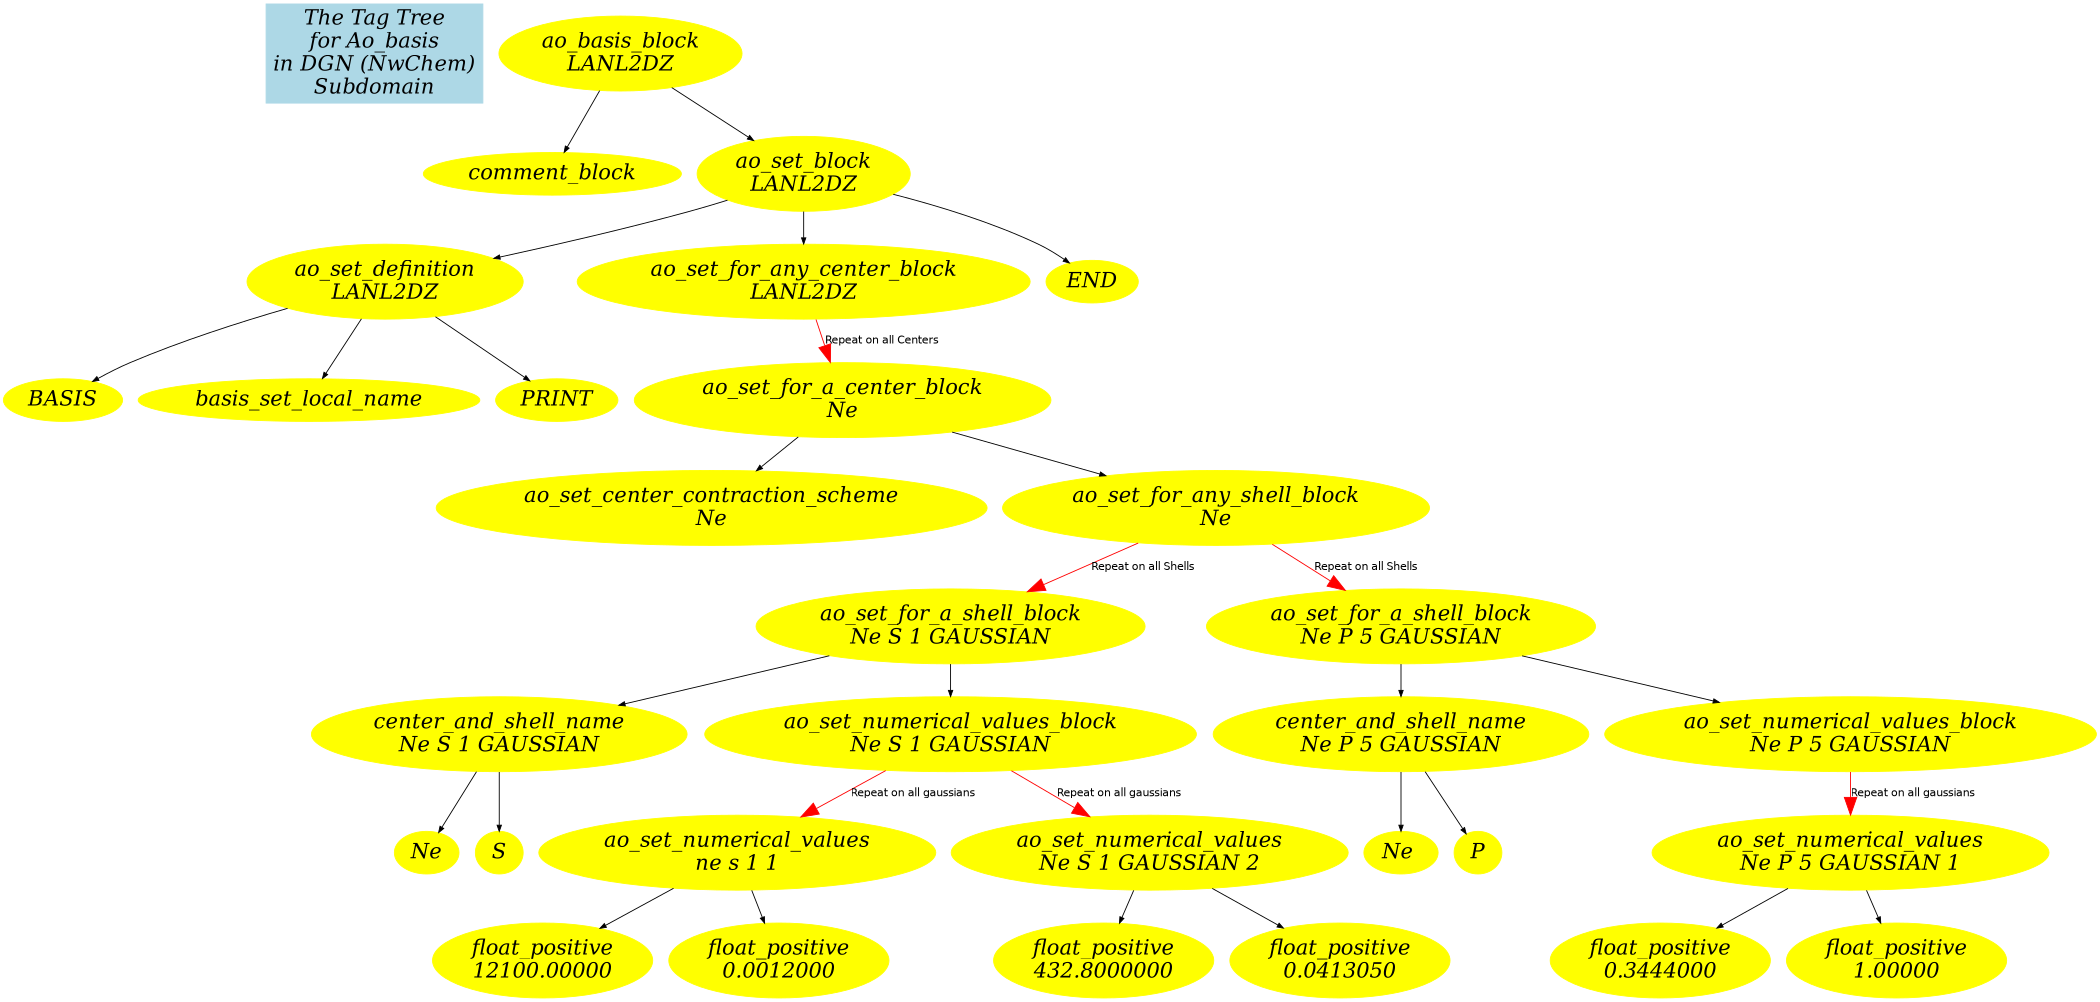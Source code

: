 digraph dgn {
  size="14,14";
  node [color=yellow, style=filled, fontsize=24, fontname="Palatino-Italic", fontcolor=black];
  edge [fontname = "Bitstream Vera Sans" fontsize = 12 arrowsize="0.7" dir = down];

  Title [label = "The Tag Tree\nfor Ao_basis\nin DGN (NwChem)\nSubdomain" shape="record" color=lightblue, style=filled];

   "ao_basis_block\nLANL2DZ"    -> { comment_block  "ao_set_block\nLANL2DZ" }; 

   "ao_set_block\nLANL2DZ"      ->  { "ao_set_definition\nLANL2DZ" "ao_set_for_any_center_block\nLANL2DZ"  END };
   "ao_set_definition\nLANL2DZ" ->  { BASIS basis_set_local_name PRINT };
   "ao_set_for_any_center_block\nLANL2DZ" -> { "ao_set_for_a_center_block\nNe" } [color=red arrowsize="2" label = "Repeat on all Centers"];

   "ao_set_for_a_center_block\nNe"  -> { "ao_set_center_contraction_scheme\nNe" "ao_set_for_any_shell_block\nNe" }; 

   "ao_set_for_any_shell_block\nNe" -> { "ao_set_for_a_shell_block\nNe S 1 GAUSSIAN" "ao_set_for_a_shell_block\nNe P 5 GAUSSIAN"} [color=red arrowsize="2" label = "Repeat on all Shells"];

   "ao_set_for_a_shell_block\nNe S 1 GAUSSIAN" -> { "center_and_shell_name\nNe S 1 GAUSSIAN" "ao_set_numerical_values_block\nNe S 1 GAUSSIAN"} ;

   "ao_set_for_a_shell_block\nNe P 5 GAUSSIAN" -> { "center_and_shell_name\nNe P 5 GAUSSIAN" "ao_set_numerical_values_block\nNe P 5 GAUSSIAN"} ;

   "center_and_shell_name\nNe S 1 GAUSSIAN" ->  { "Ne" "S"} ;
   "center_and_shell_name\nNe P 5 GAUSSIAN" ->  { "Ne " "P"} ;

   "ao_set_numerical_values_block\nNe S 1 GAUSSIAN" -> { "ao_set_numerical_values\nne s 1 1"  "ao_set_numerical_values\nNe S 1 GAUSSIAN 2" } [color=red arrowsize="2" label = "Repeat on all gaussians"];

   "ao_set_numerical_values_block\nNe P 5 GAUSSIAN" -> { "ao_set_numerical_values\nNe P 5 GAUSSIAN 1"} [color=red arrowsize="2" label = "Repeat on all gaussians"];

   "ao_set_numerical_values\nne s 1 1" -> { "float_positive\n12100.00000" "float_positive\n0.0012000"} ;
   "ao_set_numerical_values\nNe S 1 GAUSSIAN 2" -> { "float_positive\n432.8000000" "float_positive\n0.0413050"} ;

   "ao_set_numerical_values\nNe P 5 GAUSSIAN 1" -> { "float_positive\n0.3444000" "float_positive\n1.00000"} ;

}
